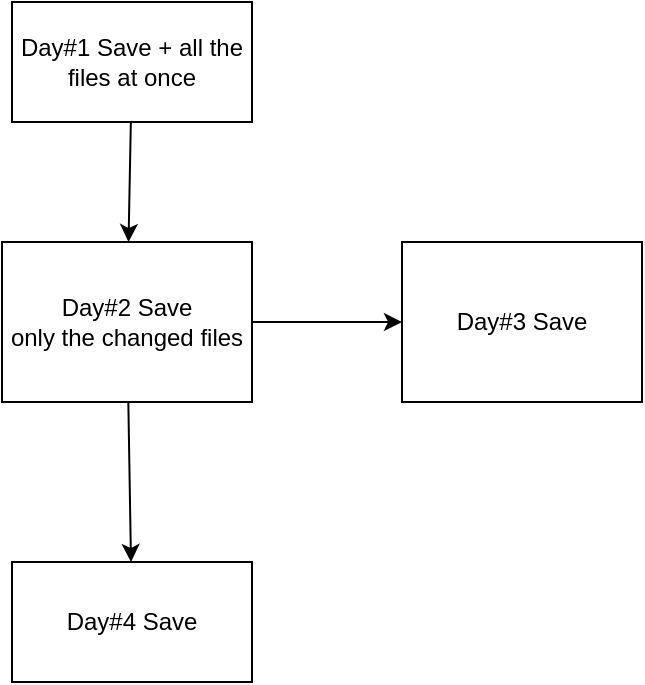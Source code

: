 <mxfile>
    <diagram id="Ez9cixC8r3lHtgsmn2k1" name="Page-1">
        <mxGraphModel dx="788" dy="563" grid="1" gridSize="10" guides="1" tooltips="1" connect="1" arrows="1" fold="1" page="1" pageScale="1" pageWidth="850" pageHeight="1100" math="0" shadow="0">
            <root>
                <mxCell id="0"/>
                <mxCell id="1" parent="0"/>
                <mxCell id="4" value="" style="edgeStyle=none;html=1;" edge="1" parent="1" source="2" target="3">
                    <mxGeometry relative="1" as="geometry"/>
                </mxCell>
                <mxCell id="2" value="Day#1 Save + all the files at once" style="rounded=0;whiteSpace=wrap;html=1;" vertex="1" parent="1">
                    <mxGeometry x="85" y="120" width="120" height="60" as="geometry"/>
                </mxCell>
                <mxCell id="6" value="" style="edgeStyle=none;html=1;" edge="1" parent="1" source="3" target="5">
                    <mxGeometry relative="1" as="geometry"/>
                </mxCell>
                <mxCell id="8" value="" style="edgeStyle=none;html=1;" edge="1" parent="1" source="3" target="7">
                    <mxGeometry relative="1" as="geometry"/>
                </mxCell>
                <mxCell id="3" value="Day#2 Save&lt;br&gt;only the changed files" style="whiteSpace=wrap;html=1;rounded=0;" vertex="1" parent="1">
                    <mxGeometry x="80" y="240" width="125" height="80" as="geometry"/>
                </mxCell>
                <mxCell id="5" value="Day#3 Save" style="whiteSpace=wrap;html=1;rounded=0;" vertex="1" parent="1">
                    <mxGeometry x="280" y="240" width="120" height="80" as="geometry"/>
                </mxCell>
                <mxCell id="7" value="Day#4 Save" style="whiteSpace=wrap;html=1;rounded=0;" vertex="1" parent="1">
                    <mxGeometry x="85" y="400" width="120" height="60" as="geometry"/>
                </mxCell>
            </root>
        </mxGraphModel>
    </diagram>
</mxfile>